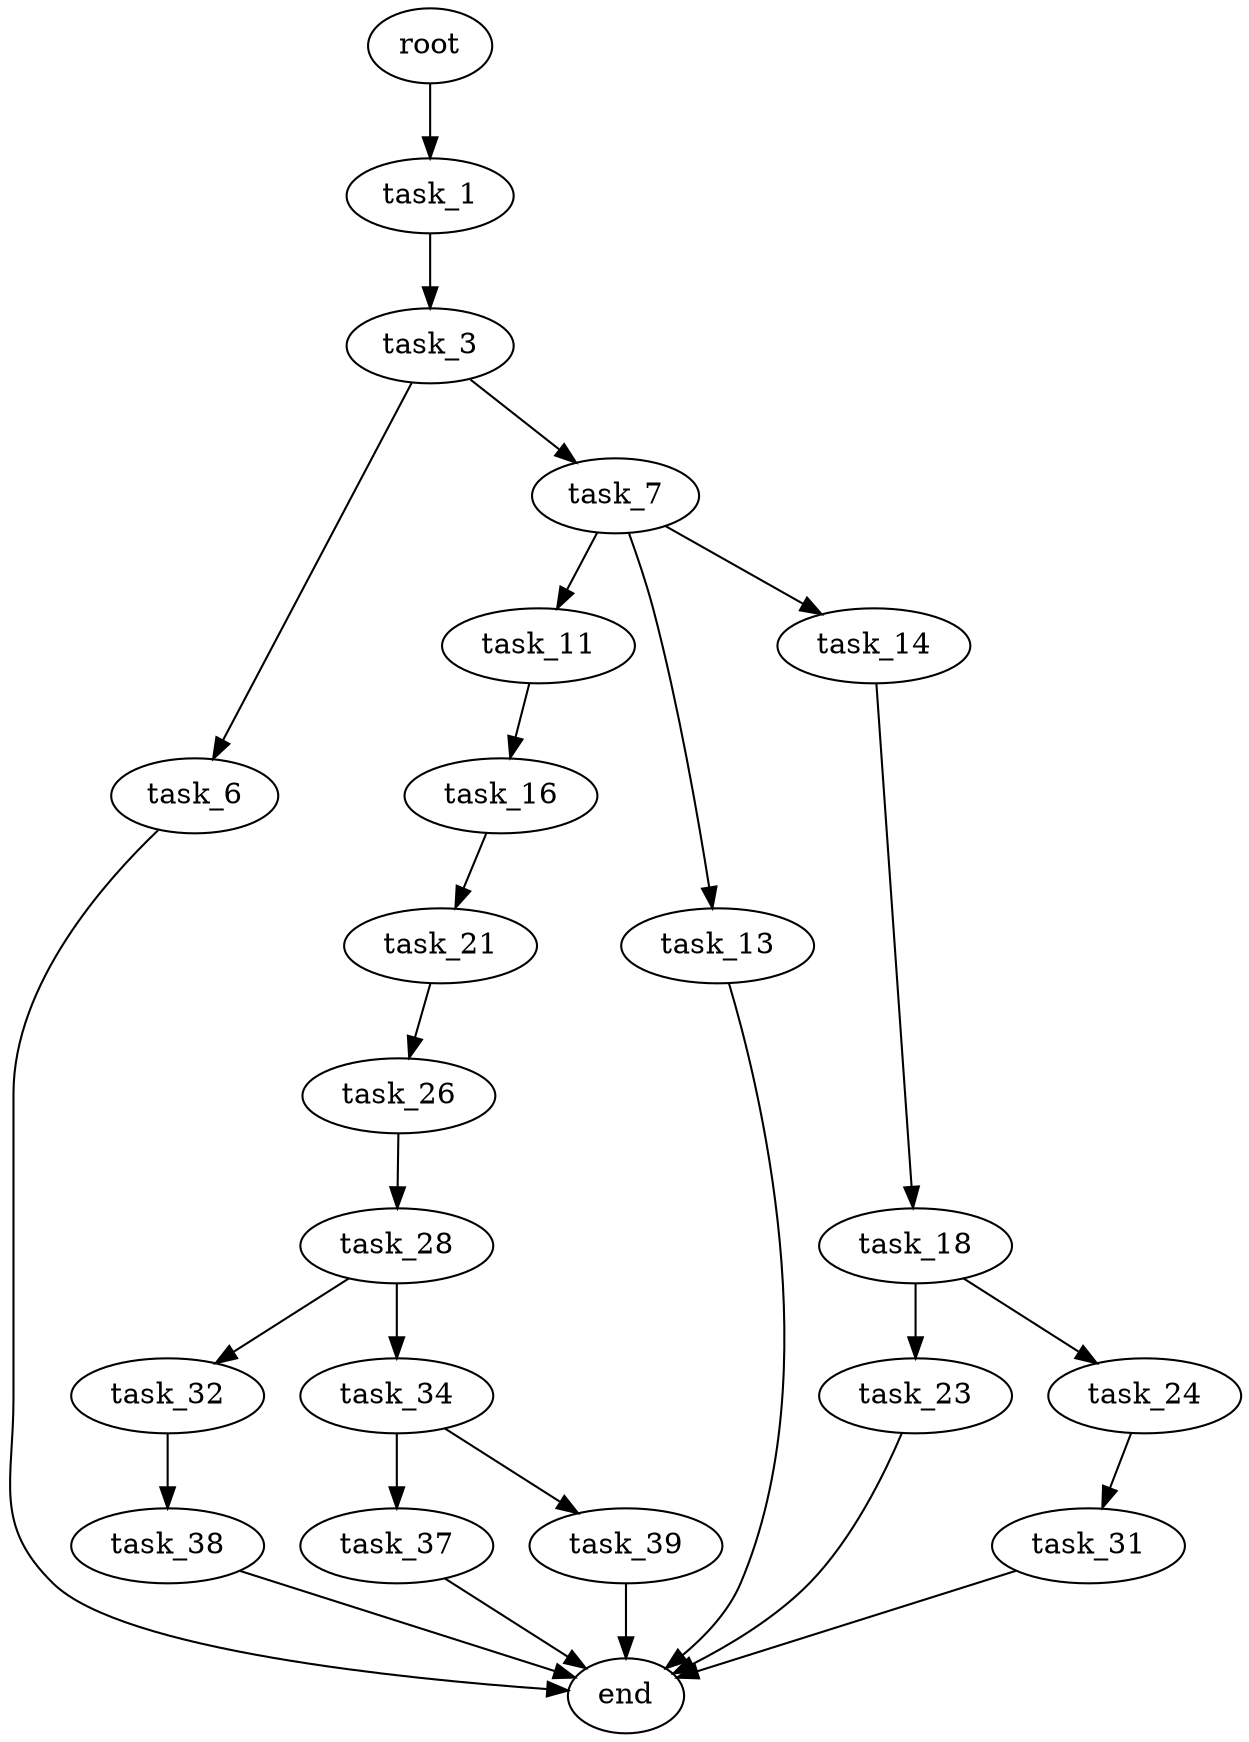 digraph G {
  root [size="0.000000"];
  task_1 [size="34536716374.000000"];
  task_3 [size="691224804.000000"];
  task_6 [size="724454006016.000000"];
  task_7 [size="8589934592.000000"];
  end [size="0.000000"];
  task_11 [size="368293445632.000000"];
  task_13 [size="781747609223.000000"];
  task_14 [size="326493570000.000000"];
  task_16 [size="368293445632.000000"];
  task_18 [size="44316562575.000000"];
  task_21 [size="210883809616.000000"];
  task_23 [size="782757789696.000000"];
  task_24 [size="106257861384.000000"];
  task_26 [size="30126112524.000000"];
  task_31 [size="46265149500.000000"];
  task_28 [size="17583032071.000000"];
  task_32 [size="3831713241.000000"];
  task_34 [size="1073741824000.000000"];
  task_38 [size="8148451691.000000"];
  task_37 [size="7355814859.000000"];
  task_39 [size="134217728000.000000"];

  root -> task_1 [size="1.000000"];
  task_1 -> task_3 [size="33554432.000000"];
  task_3 -> task_6 [size="75497472.000000"];
  task_3 -> task_7 [size="75497472.000000"];
  task_6 -> end [size="1.000000"];
  task_7 -> task_11 [size="33554432.000000"];
  task_7 -> task_13 [size="33554432.000000"];
  task_7 -> task_14 [size="33554432.000000"];
  task_11 -> task_16 [size="411041792.000000"];
  task_13 -> end [size="1.000000"];
  task_14 -> task_18 [size="411041792.000000"];
  task_16 -> task_21 [size="411041792.000000"];
  task_18 -> task_23 [size="75497472.000000"];
  task_18 -> task_24 [size="75497472.000000"];
  task_21 -> task_26 [size="209715200.000000"];
  task_23 -> end [size="1.000000"];
  task_24 -> task_31 [size="134217728.000000"];
  task_26 -> task_28 [size="536870912.000000"];
  task_31 -> end [size="1.000000"];
  task_28 -> task_32 [size="301989888.000000"];
  task_28 -> task_34 [size="301989888.000000"];
  task_32 -> task_38 [size="75497472.000000"];
  task_34 -> task_37 [size="838860800.000000"];
  task_34 -> task_39 [size="838860800.000000"];
  task_38 -> end [size="1.000000"];
  task_37 -> end [size="1.000000"];
  task_39 -> end [size="1.000000"];
}
